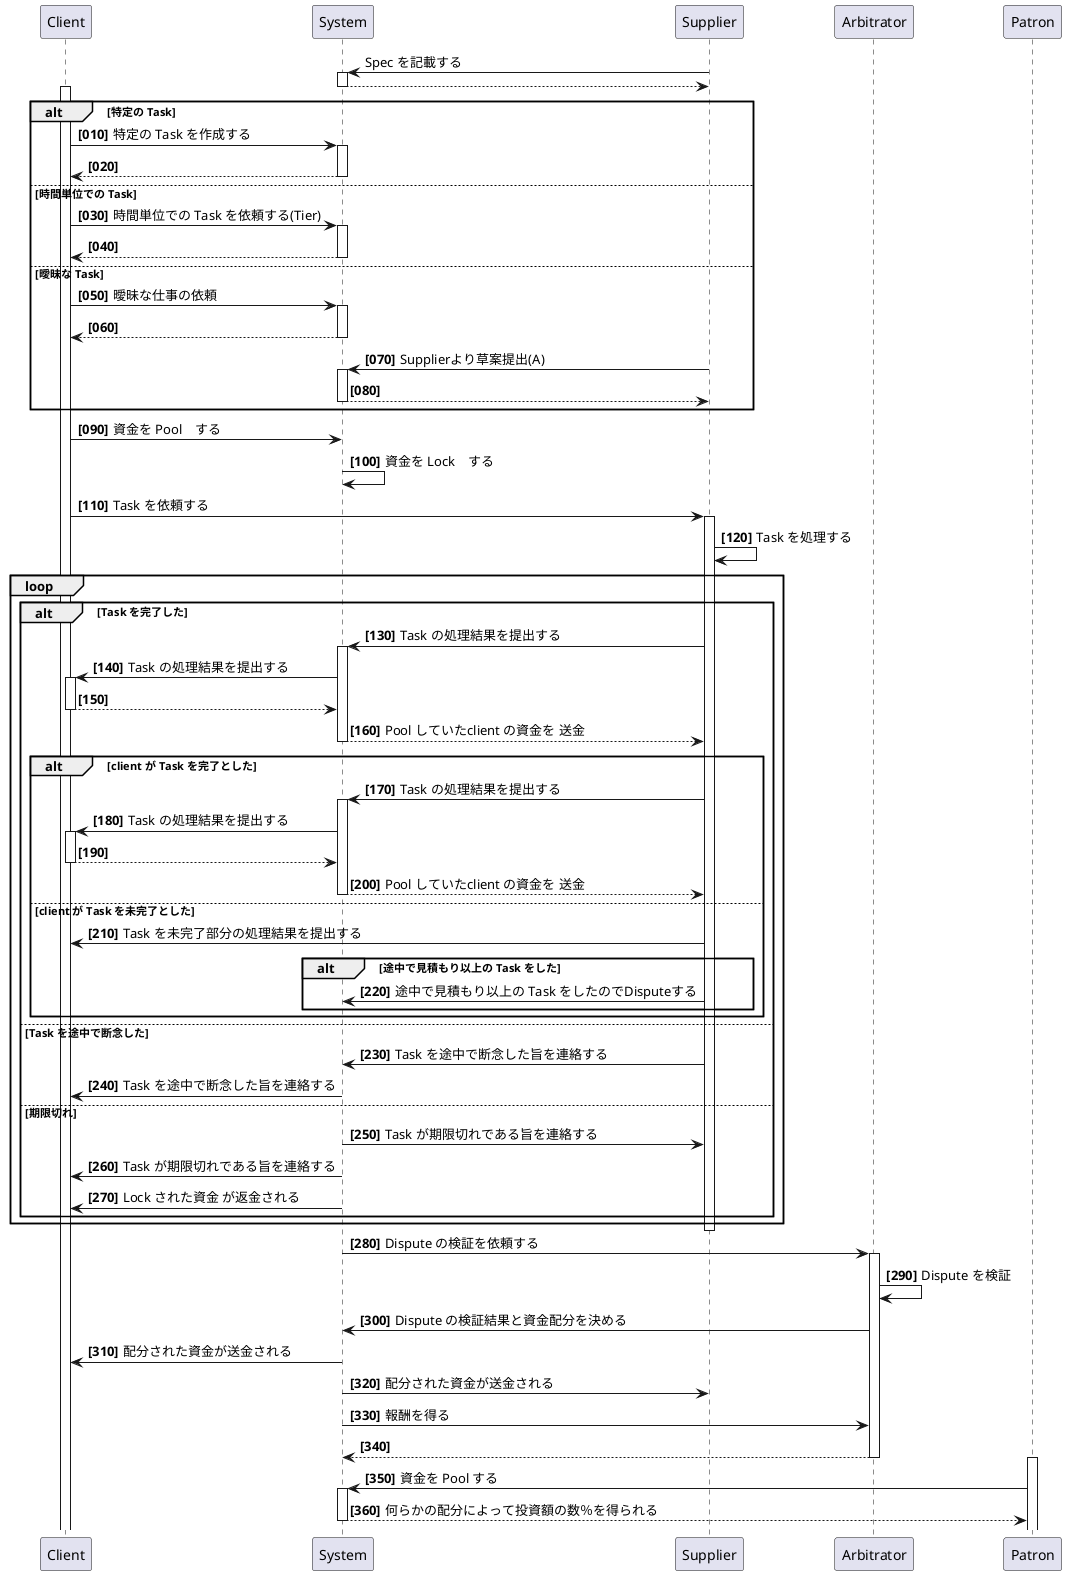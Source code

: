 @startuml web3_agreements_sequence
participant Client as client
participant System as system
participant Supplier as supplier

supplier -> system: Spec を記載する
activate system
return 


activate client
autonumber 10 10 "<b>[000]"

alt 特定の Task
  client -> system: 特定の Task を作成する
  activate system
  return 
else 時間単位での Task
  client -> system: 時間単位での Task を依頼する(Tier)
  activate system
  return 
else 曖昧な Task
  client -> system: 曖昧な仕事の依頼
  activate system
  return 

  supplier -> system: Supplierより草案提出(A)
  activate system
  return 
end


activate client
client -> system: 資金を Pool　する
system -> system: 資金を Lock　する
client -> supplier: Task を依頼する
activate supplier
supplier -> supplier: Task を処理する

loop
  alt Task を完了した
    supplier -> system:  Task の処理結果を提出する
    activate system
    system -> client:  Task の処理結果を提出する
    activate client
    return
    return Pool していたclient の資金を 送金
      alt client が Task を完了とした
        supplier -> system:  Task の処理結果を提出する
        activate system
        system -> client:  Task の処理結果を提出する
        activate client
        return
        return Pool していたclient の資金を 送金
      else client が Task を未完了とした
        supplier -> client: Task を未完了部分の処理結果を提出する
          alt 途中で見積もり以上の Task をした
          supplier -> system: 途中で見積もり以上の Task をしたのでDisputeする
          
          end
      end
  else Task を途中で断念した
  supplier -> system:  Task を途中で断念した旨を連絡する
  system -> client:  Task を途中で断念した旨を連絡する
  else 期限切れ
  system -> supplier:  Task が期限切れである旨を連絡する
  system -> client:  Task が期限切れである旨を連絡する
  system -> client: Lock された資金 が返金される
  end
end


deactivate supplier


participant Arbitrator as arbitrator
participant Patron as patron

system -> arbitrator: Dispute の検証を依頼する
activate arbitrator
arbitrator -> arbitrator: Dispute を検証
arbitrator -> system: Dispute の検証結果と資金配分を決める
system -> client: 配分された資金が送金される
system -> supplier: 配分された資金が送金される
system -> arbitrator: 報酬を得る
return 

activate patron
patron -> system: 資金を Pool する
activate system
return 何らかの配分によって投資額の数％を得られる
@enduml

